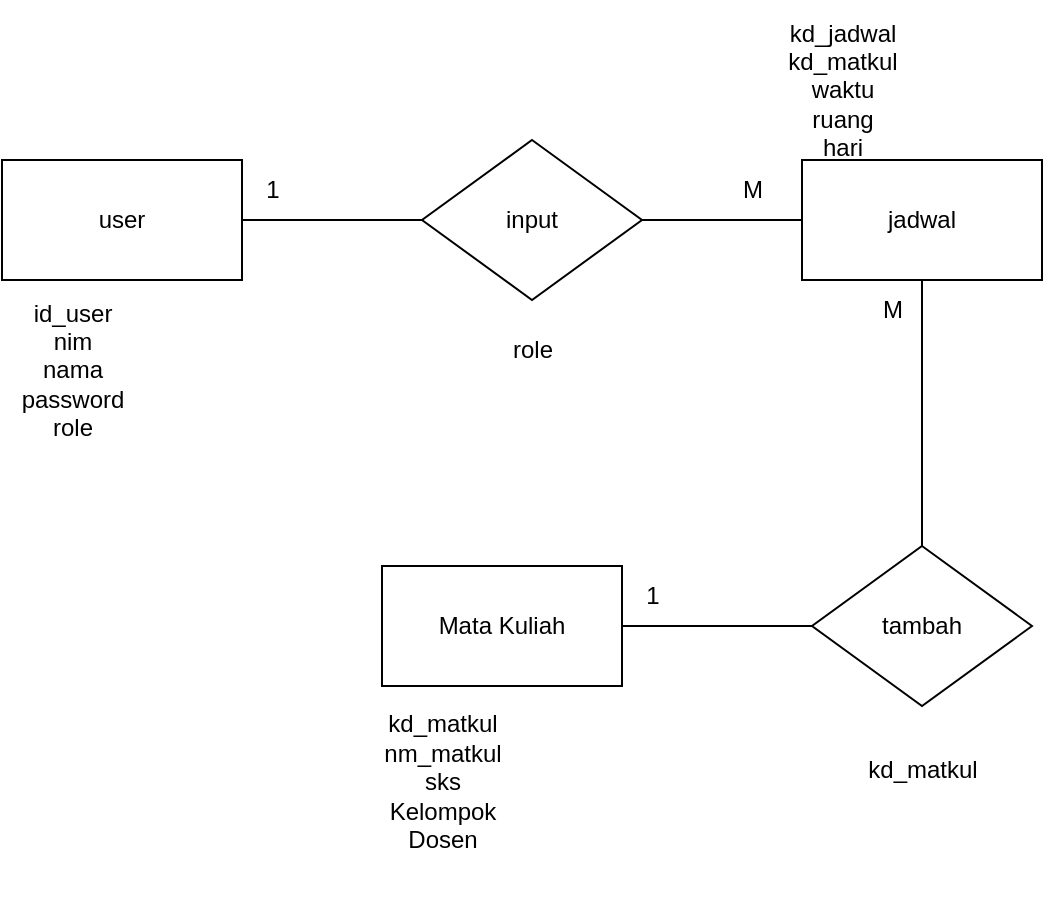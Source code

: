 <mxfile version="24.0.6" type="google">
  <diagram name="Halaman-1" id="N61s-ZouU6qrpdA7DKbY">
    <mxGraphModel grid="1" page="1" gridSize="10" guides="1" tooltips="1" connect="1" arrows="1" fold="1" pageScale="1" pageWidth="827" pageHeight="1169" math="0" shadow="0">
      <root>
        <mxCell id="0" />
        <mxCell id="1" parent="0" />
        <mxCell id="cQgHHxZMhIMTc_SFzwmG-2" value="user" style="rounded=0;whiteSpace=wrap;html=1;" vertex="1" parent="1">
          <mxGeometry x="140" y="180" width="120" height="60" as="geometry" />
        </mxCell>
        <mxCell id="cQgHHxZMhIMTc_SFzwmG-3" value="id_user&lt;div&gt;nim&lt;/div&gt;&lt;div&gt;nama&lt;/div&gt;&lt;div&gt;&lt;div&gt;password&lt;/div&gt;&lt;/div&gt;&lt;div&gt;role&lt;/div&gt;" style="text;html=1;align=center;verticalAlign=middle;resizable=0;points=[];autosize=1;strokeColor=none;fillColor=none;" vertex="1" parent="1">
          <mxGeometry x="140" y="240" width="70" height="90" as="geometry" />
        </mxCell>
        <mxCell id="cQgHHxZMhIMTc_SFzwmG-5" value="input" style="rhombus;whiteSpace=wrap;html=1;" vertex="1" parent="1">
          <mxGeometry x="350" y="170" width="110" height="80" as="geometry" />
        </mxCell>
        <mxCell id="cQgHHxZMhIMTc_SFzwmG-6" value="jadwal" style="rounded=0;whiteSpace=wrap;html=1;" vertex="1" parent="1">
          <mxGeometry x="540" y="180" width="120" height="60" as="geometry" />
        </mxCell>
        <mxCell id="cQgHHxZMhIMTc_SFzwmG-7" value="" style="endArrow=none;html=1;rounded=0;exitX=1;exitY=0.5;exitDx=0;exitDy=0;entryX=0;entryY=0.5;entryDx=0;entryDy=0;" edge="1" parent="1" source="cQgHHxZMhIMTc_SFzwmG-2" target="cQgHHxZMhIMTc_SFzwmG-5">
          <mxGeometry width="50" height="50" relative="1" as="geometry">
            <mxPoint x="390" y="270" as="sourcePoint" />
            <mxPoint x="440" y="220" as="targetPoint" />
          </mxGeometry>
        </mxCell>
        <mxCell id="cQgHHxZMhIMTc_SFzwmG-8" value="" style="endArrow=none;html=1;rounded=0;entryX=0;entryY=0.5;entryDx=0;entryDy=0;exitX=1;exitY=0.5;exitDx=0;exitDy=0;" edge="1" parent="1" source="cQgHHxZMhIMTc_SFzwmG-5" target="cQgHHxZMhIMTc_SFzwmG-6">
          <mxGeometry width="50" height="50" relative="1" as="geometry">
            <mxPoint x="414" y="310" as="sourcePoint" />
            <mxPoint x="464" y="260" as="targetPoint" />
          </mxGeometry>
        </mxCell>
        <mxCell id="cQgHHxZMhIMTc_SFzwmG-9" value="&lt;div&gt;kd_jadwal&lt;/div&gt;&lt;div&gt;kd_matkul&lt;br&gt;&lt;div&gt;waktu&lt;/div&gt;&lt;div&gt;ruang&lt;/div&gt;&lt;div&gt;hari&lt;/div&gt;&lt;/div&gt;" style="text;html=1;align=center;verticalAlign=middle;resizable=0;points=[];autosize=1;strokeColor=none;fillColor=none;" vertex="1" parent="1">
          <mxGeometry x="520" y="100" width="80" height="90" as="geometry" />
        </mxCell>
        <mxCell id="cQgHHxZMhIMTc_SFzwmG-11" value="1" style="text;html=1;align=center;verticalAlign=middle;resizable=0;points=[];autosize=1;strokeColor=none;fillColor=none;" vertex="1" parent="1">
          <mxGeometry x="260" y="180" width="30" height="30" as="geometry" />
        </mxCell>
        <mxCell id="cQgHHxZMhIMTc_SFzwmG-12" value="M" style="text;html=1;align=center;verticalAlign=middle;resizable=0;points=[];autosize=1;strokeColor=none;fillColor=none;" vertex="1" parent="1">
          <mxGeometry x="500" y="180" width="30" height="30" as="geometry" />
        </mxCell>
        <mxCell id="cQgHHxZMhIMTc_SFzwmG-20" value="Mata Kuliah" style="rounded=0;whiteSpace=wrap;html=1;" vertex="1" parent="1">
          <mxGeometry x="330" y="383" width="120" height="60" as="geometry" />
        </mxCell>
        <mxCell id="cQgHHxZMhIMTc_SFzwmG-22" value="tambah" style="rhombus;whiteSpace=wrap;html=1;" vertex="1" parent="1">
          <mxGeometry x="545" y="373" width="110" height="80" as="geometry" />
        </mxCell>
        <mxCell id="cQgHHxZMhIMTc_SFzwmG-23" value="" style="endArrow=none;html=1;rounded=0;exitX=1;exitY=0.5;exitDx=0;exitDy=0;entryX=0;entryY=0.5;entryDx=0;entryDy=0;" edge="1" parent="1" source="cQgHHxZMhIMTc_SFzwmG-20" target="cQgHHxZMhIMTc_SFzwmG-22">
          <mxGeometry width="50" height="50" relative="1" as="geometry">
            <mxPoint x="585" y="410" as="sourcePoint" />
            <mxPoint x="635" y="360" as="targetPoint" />
          </mxGeometry>
        </mxCell>
        <mxCell id="cQgHHxZMhIMTc_SFzwmG-24" value="1" style="text;html=1;align=center;verticalAlign=middle;resizable=0;points=[];autosize=1;strokeColor=none;fillColor=none;" vertex="1" parent="1">
          <mxGeometry x="450" y="383" width="30" height="30" as="geometry" />
        </mxCell>
        <mxCell id="cQgHHxZMhIMTc_SFzwmG-25" value="" style="endArrow=none;html=1;rounded=0;entryX=0.5;entryY=0;entryDx=0;entryDy=0;exitX=0.5;exitY=1;exitDx=0;exitDy=0;" edge="1" parent="1" source="cQgHHxZMhIMTc_SFzwmG-6" target="cQgHHxZMhIMTc_SFzwmG-22">
          <mxGeometry width="50" height="50" relative="1" as="geometry">
            <mxPoint x="440" y="290" as="sourcePoint" />
            <mxPoint x="490" y="240" as="targetPoint" />
          </mxGeometry>
        </mxCell>
        <mxCell id="cQgHHxZMhIMTc_SFzwmG-26" value="&lt;div&gt;kd_matkul&lt;/div&gt;&lt;div&gt;nm_matkul&lt;/div&gt;&lt;div&gt;sks&lt;/div&gt;&lt;div&gt;Kelompok&lt;/div&gt;&lt;div&gt;Dosen&lt;/div&gt;&lt;div&gt;&lt;br&gt;&lt;/div&gt;" style="text;html=1;align=center;verticalAlign=middle;resizable=0;points=[];autosize=1;strokeColor=none;fillColor=none;" vertex="1" parent="1">
          <mxGeometry x="320" y="448" width="80" height="100" as="geometry" />
        </mxCell>
        <mxCell id="cQgHHxZMhIMTc_SFzwmG-27" value="M" style="text;html=1;align=center;verticalAlign=middle;resizable=0;points=[];autosize=1;strokeColor=none;fillColor=none;" vertex="1" parent="1">
          <mxGeometry x="570" y="240" width="30" height="30" as="geometry" />
        </mxCell>
        <mxCell id="cQgHHxZMhIMTc_SFzwmG-28" value="role" style="text;html=1;align=center;verticalAlign=middle;resizable=0;points=[];autosize=1;strokeColor=none;fillColor=none;" vertex="1" parent="1">
          <mxGeometry x="385" y="260" width="40" height="30" as="geometry" />
        </mxCell>
        <mxCell id="cQgHHxZMhIMTc_SFzwmG-29" value="kd_matkul" style="text;html=1;align=center;verticalAlign=middle;resizable=0;points=[];autosize=1;strokeColor=none;fillColor=none;" vertex="1" parent="1">
          <mxGeometry x="560" y="470" width="80" height="30" as="geometry" />
        </mxCell>
      </root>
    </mxGraphModel>
  </diagram>
</mxfile>
